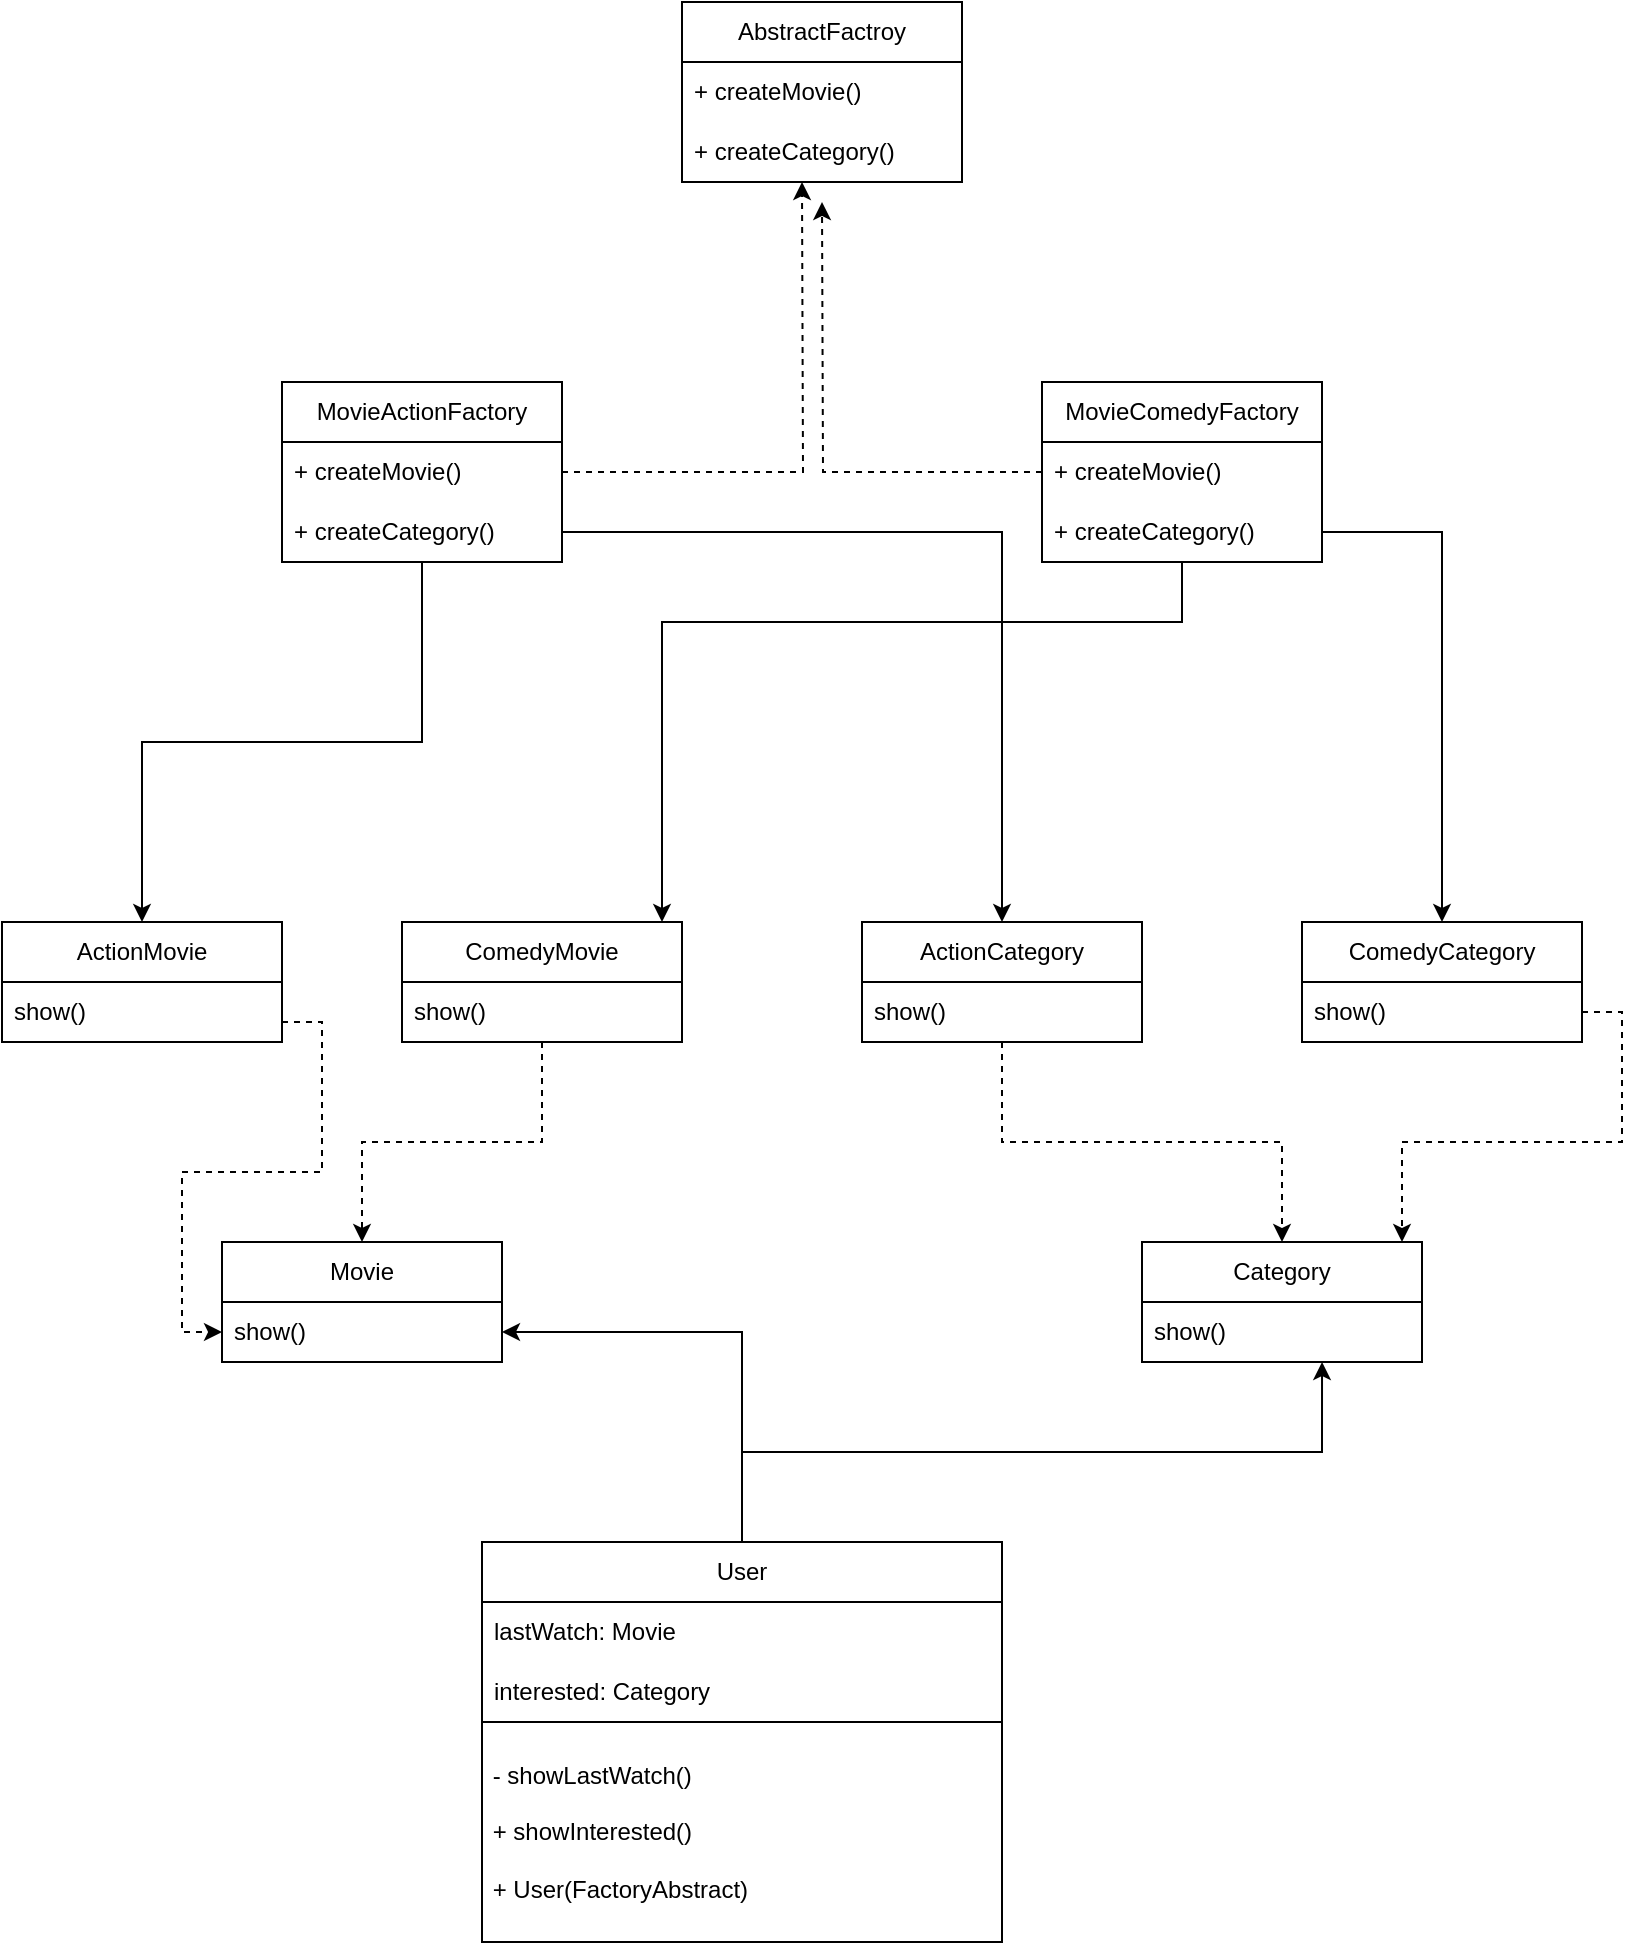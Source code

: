 <mxfile version="24.2.2" type="google">
  <diagram name="Page-1" id="dpZniSYeyNO90HLcqX71">
    <mxGraphModel grid="1" page="1" gridSize="10" guides="1" tooltips="1" connect="1" arrows="1" fold="1" pageScale="1" pageWidth="827" pageHeight="1169" math="0" shadow="0">
      <root>
        <mxCell id="0" />
        <mxCell id="1" parent="0" />
        <mxCell id="mU280UhRInW3fH8o9B-Q-1" value="AbstractFactroy" style="swimlane;fontStyle=0;childLayout=stackLayout;horizontal=1;startSize=30;horizontalStack=0;resizeParent=1;resizeParentMax=0;resizeLast=0;collapsible=1;marginBottom=0;whiteSpace=wrap;html=1;" vertex="1" parent="1">
          <mxGeometry x="300" y="30" width="140" height="90" as="geometry" />
        </mxCell>
        <mxCell id="mU280UhRInW3fH8o9B-Q-2" value="+ createMovie()" style="text;strokeColor=none;fillColor=none;align=left;verticalAlign=middle;spacingLeft=4;spacingRight=4;overflow=hidden;points=[[0,0.5],[1,0.5]];portConstraint=eastwest;rotatable=0;whiteSpace=wrap;html=1;" vertex="1" parent="mU280UhRInW3fH8o9B-Q-1">
          <mxGeometry y="30" width="140" height="30" as="geometry" />
        </mxCell>
        <mxCell id="mU280UhRInW3fH8o9B-Q-3" value="+ createCategory()" style="text;strokeColor=none;fillColor=none;align=left;verticalAlign=middle;spacingLeft=4;spacingRight=4;overflow=hidden;points=[[0,0.5],[1,0.5]];portConstraint=eastwest;rotatable=0;whiteSpace=wrap;html=1;" vertex="1" parent="mU280UhRInW3fH8o9B-Q-1">
          <mxGeometry y="60" width="140" height="30" as="geometry" />
        </mxCell>
        <mxCell id="mU280UhRInW3fH8o9B-Q-17" style="edgeStyle=orthogonalEdgeStyle;rounded=0;orthogonalLoop=1;jettySize=auto;html=1;dashed=1;" edge="1" parent="1" source="mU280UhRInW3fH8o9B-Q-5">
          <mxGeometry relative="1" as="geometry">
            <mxPoint x="360" y="120" as="targetPoint" />
          </mxGeometry>
        </mxCell>
        <mxCell id="mU280UhRInW3fH8o9B-Q-28" style="edgeStyle=orthogonalEdgeStyle;rounded=0;orthogonalLoop=1;jettySize=auto;html=1;" edge="1" parent="1" source="mU280UhRInW3fH8o9B-Q-5" target="mU280UhRInW3fH8o9B-Q-20">
          <mxGeometry relative="1" as="geometry" />
        </mxCell>
        <mxCell id="mU280UhRInW3fH8o9B-Q-5" value="MovieActionFactory" style="swimlane;fontStyle=0;childLayout=stackLayout;horizontal=1;startSize=30;horizontalStack=0;resizeParent=1;resizeParentMax=0;resizeLast=0;collapsible=1;marginBottom=0;whiteSpace=wrap;html=1;" vertex="1" parent="1">
          <mxGeometry x="100" y="220" width="140" height="90" as="geometry" />
        </mxCell>
        <mxCell id="mU280UhRInW3fH8o9B-Q-11" value="+ createMovie()" style="text;strokeColor=none;fillColor=none;align=left;verticalAlign=middle;spacingLeft=4;spacingRight=4;overflow=hidden;points=[[0,0.5],[1,0.5]];portConstraint=eastwest;rotatable=0;whiteSpace=wrap;html=1;" vertex="1" parent="mU280UhRInW3fH8o9B-Q-5">
          <mxGeometry y="30" width="140" height="30" as="geometry" />
        </mxCell>
        <mxCell id="mU280UhRInW3fH8o9B-Q-12" value="+ createCategory()" style="text;strokeColor=none;fillColor=none;align=left;verticalAlign=middle;spacingLeft=4;spacingRight=4;overflow=hidden;points=[[0,0.5],[1,0.5]];portConstraint=eastwest;rotatable=0;whiteSpace=wrap;html=1;" vertex="1" parent="mU280UhRInW3fH8o9B-Q-5">
          <mxGeometry y="60" width="140" height="30" as="geometry" />
        </mxCell>
        <mxCell id="mU280UhRInW3fH8o9B-Q-19" style="edgeStyle=orthogonalEdgeStyle;rounded=0;orthogonalLoop=1;jettySize=auto;html=1;dashed=1;" edge="1" parent="1" source="mU280UhRInW3fH8o9B-Q-13">
          <mxGeometry relative="1" as="geometry">
            <mxPoint x="370" y="130" as="targetPoint" />
          </mxGeometry>
        </mxCell>
        <mxCell id="mU280UhRInW3fH8o9B-Q-13" value="MovieComedyFactory" style="swimlane;fontStyle=0;childLayout=stackLayout;horizontal=1;startSize=30;horizontalStack=0;resizeParent=1;resizeParentMax=0;resizeLast=0;collapsible=1;marginBottom=0;whiteSpace=wrap;html=1;" vertex="1" parent="1">
          <mxGeometry x="480" y="220" width="140" height="90" as="geometry" />
        </mxCell>
        <mxCell id="mU280UhRInW3fH8o9B-Q-14" value="+ createMovie()" style="text;strokeColor=none;fillColor=none;align=left;verticalAlign=middle;spacingLeft=4;spacingRight=4;overflow=hidden;points=[[0,0.5],[1,0.5]];portConstraint=eastwest;rotatable=0;whiteSpace=wrap;html=1;" vertex="1" parent="mU280UhRInW3fH8o9B-Q-13">
          <mxGeometry y="30" width="140" height="30" as="geometry" />
        </mxCell>
        <mxCell id="mU280UhRInW3fH8o9B-Q-15" value="+ createCategory()" style="text;strokeColor=none;fillColor=none;align=left;verticalAlign=middle;spacingLeft=4;spacingRight=4;overflow=hidden;points=[[0,0.5],[1,0.5]];portConstraint=eastwest;rotatable=0;whiteSpace=wrap;html=1;" vertex="1" parent="mU280UhRInW3fH8o9B-Q-13">
          <mxGeometry y="60" width="140" height="30" as="geometry" />
        </mxCell>
        <mxCell id="mU280UhRInW3fH8o9B-Q-20" value="ActionMovie" style="swimlane;fontStyle=0;childLayout=stackLayout;horizontal=1;startSize=30;horizontalStack=0;resizeParent=1;resizeParentMax=0;resizeLast=0;collapsible=1;marginBottom=0;whiteSpace=wrap;html=1;" vertex="1" parent="1">
          <mxGeometry x="-40" y="490" width="140" height="60" as="geometry" />
        </mxCell>
        <mxCell id="mU280UhRInW3fH8o9B-Q-21" value="show()" style="text;strokeColor=none;fillColor=none;align=left;verticalAlign=middle;spacingLeft=4;spacingRight=4;overflow=hidden;points=[[0,0.5],[1,0.5]];portConstraint=eastwest;rotatable=0;whiteSpace=wrap;html=1;" vertex="1" parent="mU280UhRInW3fH8o9B-Q-20">
          <mxGeometry y="30" width="140" height="30" as="geometry" />
        </mxCell>
        <mxCell id="mU280UhRInW3fH8o9B-Q-52" style="edgeStyle=orthogonalEdgeStyle;rounded=0;orthogonalLoop=1;jettySize=auto;html=1;dashed=1;" edge="1" parent="1" source="mU280UhRInW3fH8o9B-Q-24" target="mU280UhRInW3fH8o9B-Q-39">
          <mxGeometry relative="1" as="geometry" />
        </mxCell>
        <mxCell id="mU280UhRInW3fH8o9B-Q-24" value="ComedyMovie" style="swimlane;fontStyle=0;childLayout=stackLayout;horizontal=1;startSize=30;horizontalStack=0;resizeParent=1;resizeParentMax=0;resizeLast=0;collapsible=1;marginBottom=0;whiteSpace=wrap;html=1;" vertex="1" parent="1">
          <mxGeometry x="160" y="490" width="140" height="60" as="geometry" />
        </mxCell>
        <mxCell id="mU280UhRInW3fH8o9B-Q-25" value="show()" style="text;strokeColor=none;fillColor=none;align=left;verticalAlign=middle;spacingLeft=4;spacingRight=4;overflow=hidden;points=[[0,0.5],[1,0.5]];portConstraint=eastwest;rotatable=0;whiteSpace=wrap;html=1;" vertex="1" parent="mU280UhRInW3fH8o9B-Q-24">
          <mxGeometry y="30" width="140" height="30" as="geometry" />
        </mxCell>
        <mxCell id="mU280UhRInW3fH8o9B-Q-29" style="edgeStyle=orthogonalEdgeStyle;rounded=0;orthogonalLoop=1;jettySize=auto;html=1;" edge="1" parent="1" source="mU280UhRInW3fH8o9B-Q-15" target="mU280UhRInW3fH8o9B-Q-24">
          <mxGeometry relative="1" as="geometry">
            <Array as="points">
              <mxPoint x="550" y="340" />
              <mxPoint x="290" y="340" />
            </Array>
          </mxGeometry>
        </mxCell>
        <mxCell id="mU280UhRInW3fH8o9B-Q-53" style="edgeStyle=orthogonalEdgeStyle;rounded=0;orthogonalLoop=1;jettySize=auto;html=1;dashed=1;" edge="1" parent="1" source="mU280UhRInW3fH8o9B-Q-30" target="mU280UhRInW3fH8o9B-Q-43">
          <mxGeometry relative="1" as="geometry" />
        </mxCell>
        <mxCell id="mU280UhRInW3fH8o9B-Q-30" value="ActionCategory" style="swimlane;fontStyle=0;childLayout=stackLayout;horizontal=1;startSize=30;horizontalStack=0;resizeParent=1;resizeParentMax=0;resizeLast=0;collapsible=1;marginBottom=0;whiteSpace=wrap;html=1;" vertex="1" parent="1">
          <mxGeometry x="390" y="490" width="140" height="60" as="geometry" />
        </mxCell>
        <mxCell id="mU280UhRInW3fH8o9B-Q-31" value="show()" style="text;strokeColor=none;fillColor=none;align=left;verticalAlign=middle;spacingLeft=4;spacingRight=4;overflow=hidden;points=[[0,0.5],[1,0.5]];portConstraint=eastwest;rotatable=0;whiteSpace=wrap;html=1;" vertex="1" parent="mU280UhRInW3fH8o9B-Q-30">
          <mxGeometry y="30" width="140" height="30" as="geometry" />
        </mxCell>
        <mxCell id="mU280UhRInW3fH8o9B-Q-54" style="edgeStyle=orthogonalEdgeStyle;rounded=0;orthogonalLoop=1;jettySize=auto;html=1;dashed=1;exitX=1;exitY=0.5;exitDx=0;exitDy=0;" edge="1" parent="1" source="mU280UhRInW3fH8o9B-Q-35" target="mU280UhRInW3fH8o9B-Q-43">
          <mxGeometry relative="1" as="geometry">
            <Array as="points">
              <mxPoint x="770" y="535" />
              <mxPoint x="770" y="600" />
              <mxPoint x="660" y="600" />
            </Array>
          </mxGeometry>
        </mxCell>
        <mxCell id="mU280UhRInW3fH8o9B-Q-34" value="ComedyCategory" style="swimlane;fontStyle=0;childLayout=stackLayout;horizontal=1;startSize=30;horizontalStack=0;resizeParent=1;resizeParentMax=0;resizeLast=0;collapsible=1;marginBottom=0;whiteSpace=wrap;html=1;" vertex="1" parent="1">
          <mxGeometry x="610" y="490" width="140" height="60" as="geometry" />
        </mxCell>
        <mxCell id="mU280UhRInW3fH8o9B-Q-35" value="show()" style="text;strokeColor=none;fillColor=none;align=left;verticalAlign=middle;spacingLeft=4;spacingRight=4;overflow=hidden;points=[[0,0.5],[1,0.5]];portConstraint=eastwest;rotatable=0;whiteSpace=wrap;html=1;" vertex="1" parent="mU280UhRInW3fH8o9B-Q-34">
          <mxGeometry y="30" width="140" height="30" as="geometry" />
        </mxCell>
        <mxCell id="mU280UhRInW3fH8o9B-Q-37" style="edgeStyle=orthogonalEdgeStyle;rounded=0;orthogonalLoop=1;jettySize=auto;html=1;" edge="1" parent="1" source="mU280UhRInW3fH8o9B-Q-12" target="mU280UhRInW3fH8o9B-Q-30">
          <mxGeometry relative="1" as="geometry" />
        </mxCell>
        <mxCell id="mU280UhRInW3fH8o9B-Q-38" style="edgeStyle=orthogonalEdgeStyle;rounded=0;orthogonalLoop=1;jettySize=auto;html=1;entryX=0.5;entryY=0;entryDx=0;entryDy=0;" edge="1" parent="1" source="mU280UhRInW3fH8o9B-Q-15" target="mU280UhRInW3fH8o9B-Q-34">
          <mxGeometry relative="1" as="geometry" />
        </mxCell>
        <mxCell id="mU280UhRInW3fH8o9B-Q-39" value="Movie" style="swimlane;fontStyle=0;childLayout=stackLayout;horizontal=1;startSize=30;horizontalStack=0;resizeParent=1;resizeParentMax=0;resizeLast=0;collapsible=1;marginBottom=0;whiteSpace=wrap;html=1;" vertex="1" parent="1">
          <mxGeometry x="70" y="650" width="140" height="60" as="geometry" />
        </mxCell>
        <mxCell id="mU280UhRInW3fH8o9B-Q-40" value="show()" style="text;strokeColor=none;fillColor=none;align=left;verticalAlign=middle;spacingLeft=4;spacingRight=4;overflow=hidden;points=[[0,0.5],[1,0.5]];portConstraint=eastwest;rotatable=0;whiteSpace=wrap;html=1;" vertex="1" parent="mU280UhRInW3fH8o9B-Q-39">
          <mxGeometry y="30" width="140" height="30" as="geometry" />
        </mxCell>
        <mxCell id="mU280UhRInW3fH8o9B-Q-43" value="Category" style="swimlane;fontStyle=0;childLayout=stackLayout;horizontal=1;startSize=30;horizontalStack=0;resizeParent=1;resizeParentMax=0;resizeLast=0;collapsible=1;marginBottom=0;whiteSpace=wrap;html=1;" vertex="1" parent="1">
          <mxGeometry x="530" y="650" width="140" height="60" as="geometry" />
        </mxCell>
        <mxCell id="mU280UhRInW3fH8o9B-Q-44" value="show()" style="text;strokeColor=none;fillColor=none;align=left;verticalAlign=middle;spacingLeft=4;spacingRight=4;overflow=hidden;points=[[0,0.5],[1,0.5]];portConstraint=eastwest;rotatable=0;whiteSpace=wrap;html=1;" vertex="1" parent="mU280UhRInW3fH8o9B-Q-43">
          <mxGeometry y="30" width="140" height="30" as="geometry" />
        </mxCell>
        <mxCell id="c2W_wu_94YTSaogqopwe-4" style="edgeStyle=orthogonalEdgeStyle;rounded=0;orthogonalLoop=1;jettySize=auto;html=1;entryX=1;entryY=0.5;entryDx=0;entryDy=0;" edge="1" parent="1" source="mU280UhRInW3fH8o9B-Q-47" target="mU280UhRInW3fH8o9B-Q-40">
          <mxGeometry relative="1" as="geometry" />
        </mxCell>
        <mxCell id="mU280UhRInW3fH8o9B-Q-47" value="User" style="swimlane;fontStyle=0;childLayout=stackLayout;horizontal=1;startSize=30;horizontalStack=0;resizeParent=1;resizeParentMax=0;resizeLast=0;collapsible=1;marginBottom=0;whiteSpace=wrap;html=1;" vertex="1" parent="1">
          <mxGeometry x="200" y="800" width="260" height="200" as="geometry" />
        </mxCell>
        <mxCell id="mU280UhRInW3fH8o9B-Q-48" value="lastWatch: Movie" style="text;strokeColor=none;fillColor=none;align=left;verticalAlign=middle;spacingLeft=4;spacingRight=4;overflow=hidden;points=[[0,0.5],[1,0.5]];portConstraint=eastwest;rotatable=0;whiteSpace=wrap;html=1;" vertex="1" parent="mU280UhRInW3fH8o9B-Q-47">
          <mxGeometry y="30" width="260" height="30" as="geometry" />
        </mxCell>
        <mxCell id="mU280UhRInW3fH8o9B-Q-49" value="interested: Category" style="text;strokeColor=none;fillColor=none;align=left;verticalAlign=middle;spacingLeft=4;spacingRight=4;overflow=hidden;points=[[0,0.5],[1,0.5]];portConstraint=eastwest;rotatable=0;whiteSpace=wrap;html=1;" vertex="1" parent="mU280UhRInW3fH8o9B-Q-47">
          <mxGeometry y="60" width="260" height="30" as="geometry" />
        </mxCell>
        <mxCell id="c2W_wu_94YTSaogqopwe-2" value="&amp;nbsp;- showLastWatch()&lt;div&gt;&lt;br&gt;&lt;/div&gt;&lt;div&gt;&amp;nbsp;+ showInterested()&lt;/div&gt;&lt;div&gt;&lt;br&gt;&lt;/div&gt;&lt;div&gt;&amp;nbsp;+ User(FactoryAbstract)&amp;nbsp;&lt;/div&gt;" style="rounded=0;whiteSpace=wrap;html=1;align=left;" vertex="1" parent="mU280UhRInW3fH8o9B-Q-47">
          <mxGeometry y="90" width="260" height="110" as="geometry" />
        </mxCell>
        <mxCell id="mU280UhRInW3fH8o9B-Q-51" style="edgeStyle=orthogonalEdgeStyle;rounded=0;orthogonalLoop=1;jettySize=auto;html=1;dashed=1;" edge="1" parent="1" source="mU280UhRInW3fH8o9B-Q-21" target="mU280UhRInW3fH8o9B-Q-40">
          <mxGeometry relative="1" as="geometry">
            <Array as="points">
              <mxPoint x="120" y="540" />
              <mxPoint x="120" y="615" />
              <mxPoint x="50" y="615" />
              <mxPoint x="50" y="695" />
            </Array>
          </mxGeometry>
        </mxCell>
        <mxCell id="c2W_wu_94YTSaogqopwe-5" style="edgeStyle=orthogonalEdgeStyle;rounded=0;orthogonalLoop=1;jettySize=auto;html=1;entryX=0.643;entryY=1;entryDx=0;entryDy=0;entryPerimeter=0;" edge="1" parent="1" source="mU280UhRInW3fH8o9B-Q-47" target="mU280UhRInW3fH8o9B-Q-44">
          <mxGeometry relative="1" as="geometry" />
        </mxCell>
      </root>
    </mxGraphModel>
  </diagram>
</mxfile>
